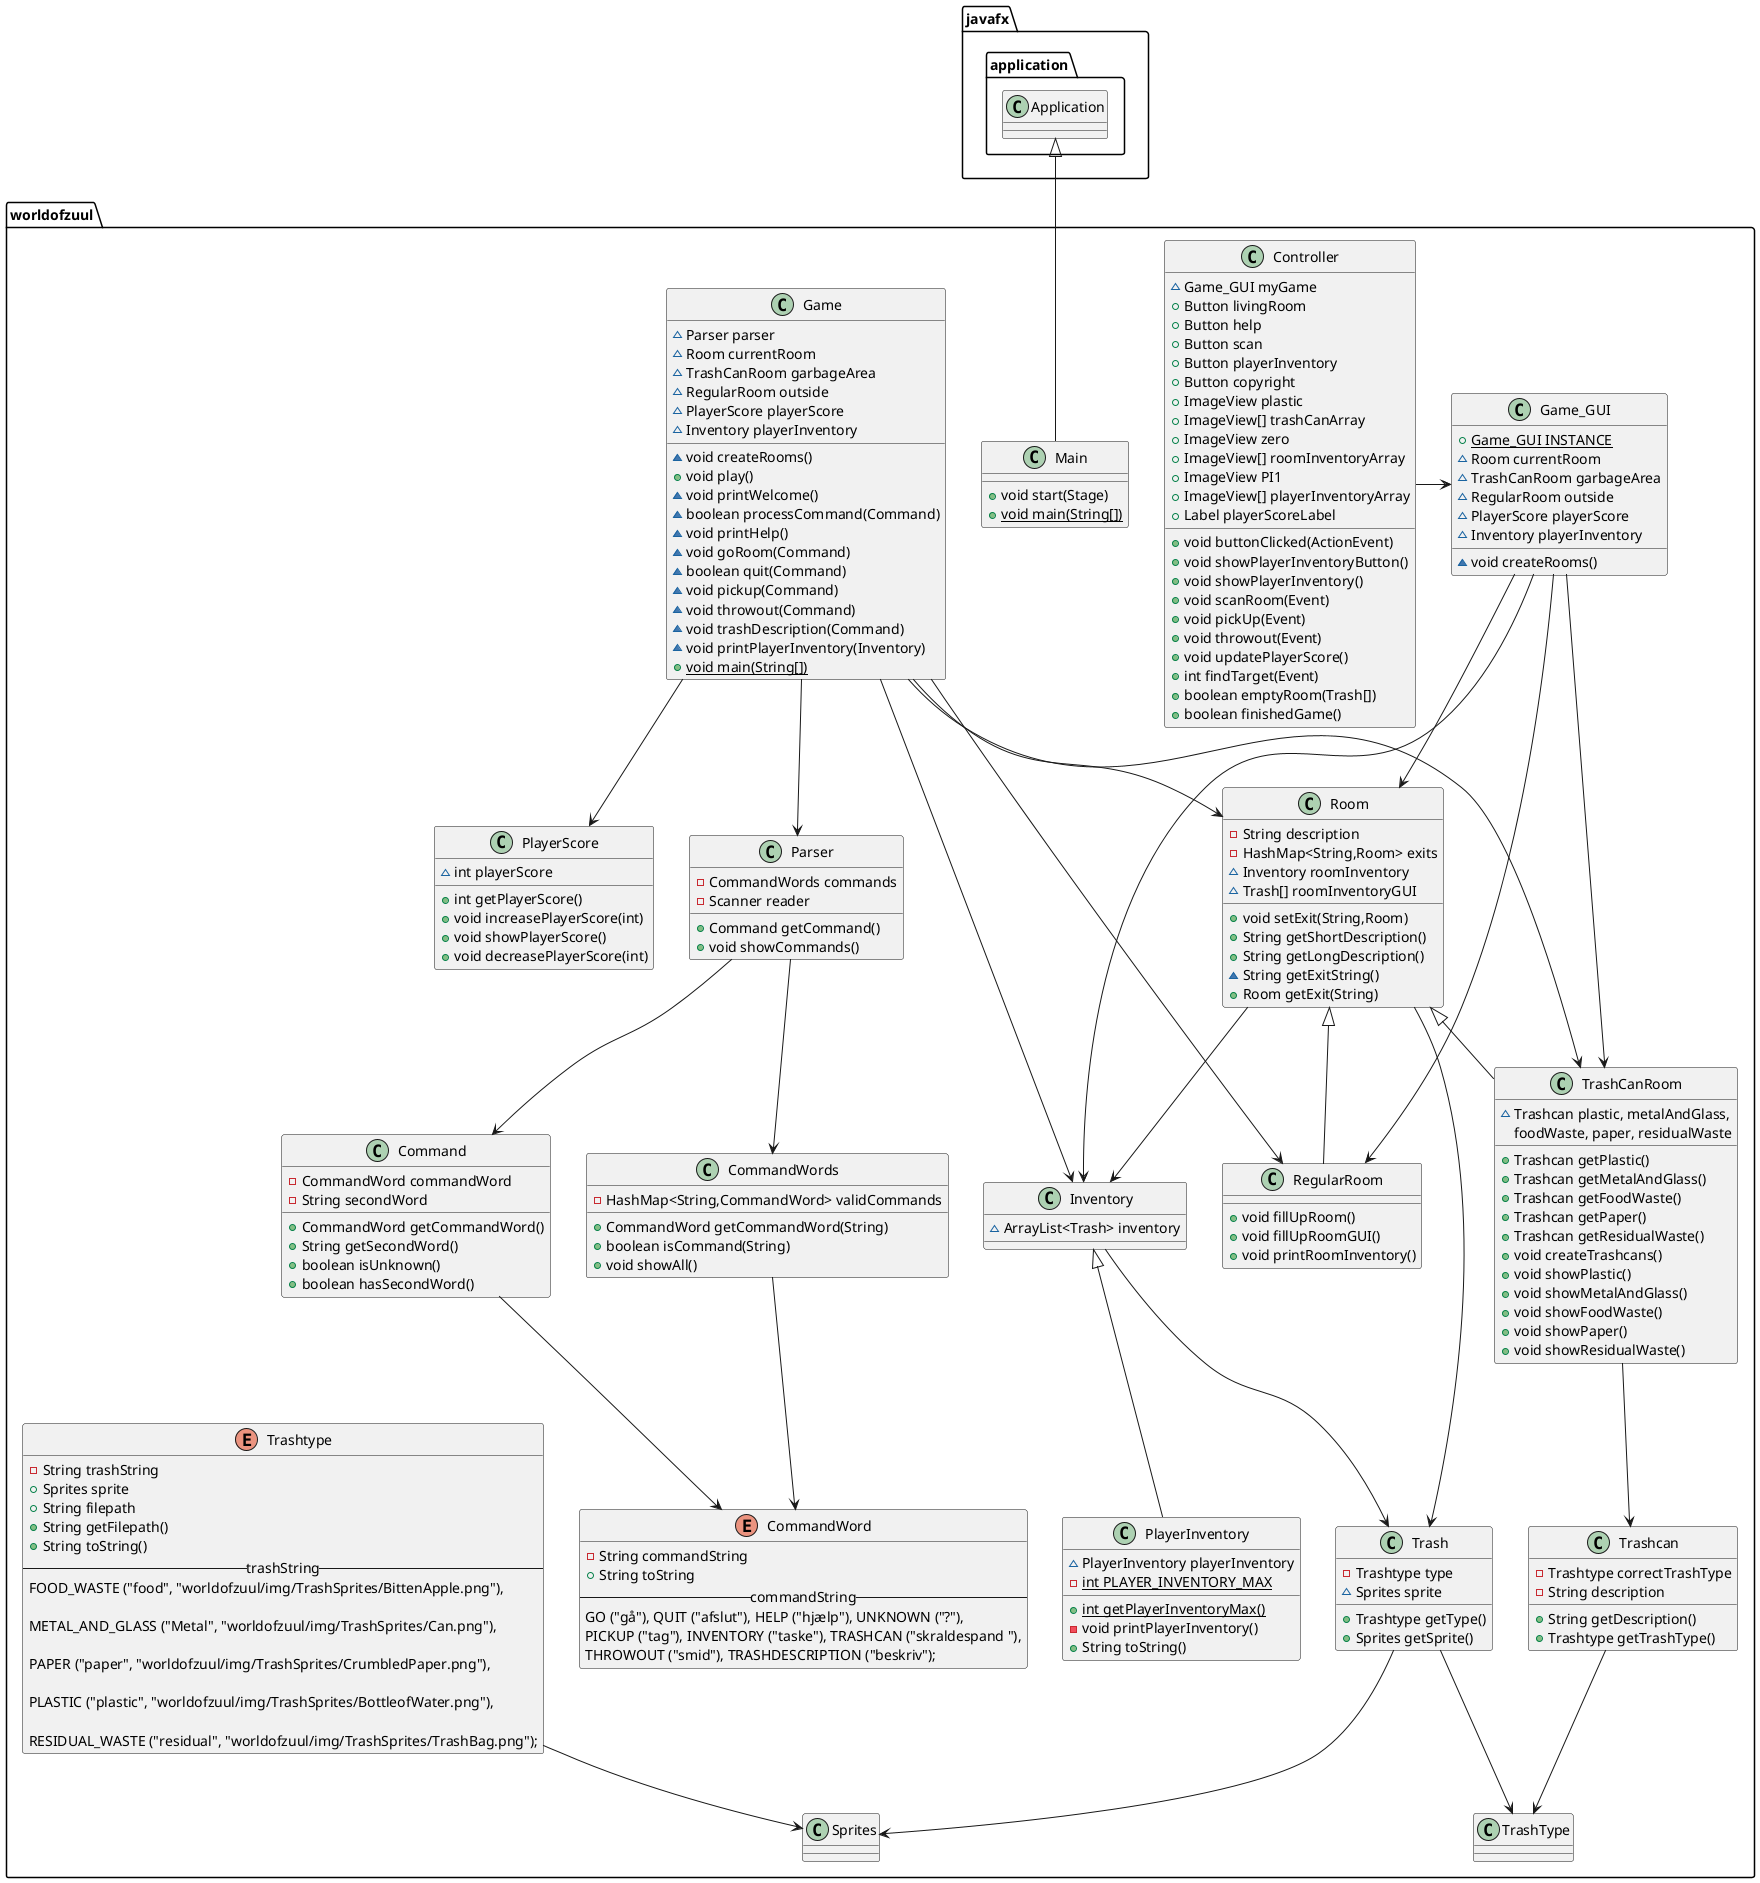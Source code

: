 @startuml

class worldofzuul.Main {
+ void start(Stage)
+ {static} void main(String[])
}
javafx.application.Application <|-- worldofzuul.Main

class worldofzuul.Controller {
~ Game_GUI myGame
+ Button livingRoom
+ Button help
+ Button scan
+ Button playerInventory
+ Button copyright
+ ImageView plastic
+ ImageView[] trashCanArray
+ ImageView zero
+ ImageView[] roomInventoryArray
+ ImageView PI1
+ ImageView[] playerInventoryArray
+ Label playerScoreLabel
+ void buttonClicked(ActionEvent)
+ void showPlayerInventoryButton()
+ void showPlayerInventory()
+ void scanRoom(Event)
+ void pickUp(Event)
+ void throwout(Event)
+ void updatePlayerScore()
+ int findTarget(Event)
+ boolean emptyRoom(Trash[])
+ boolean finishedGame()
}
worldofzuul.Controller -> worldofzuul.Game_GUI

class worldofzuul.Game_GUI {
+ {static} Game_GUI INSTANCE
~ Room currentRoom
~ TrashCanRoom garbageArea
~ RegularRoom outside
~ PlayerScore playerScore
~ Inventory playerInventory
~ void createRooms()
}
worldofzuul.Game_GUI --> worldofzuul.Room
worldofzuul.Game_GUI --> worldofzuul.TrashCanRoom
worldofzuul.Game_GUI --> worldofzuul.RegularRoom
worldofzuul.Game_GUI --> worldofzuul.Inventory

class worldofzuul.Game {
~ Parser parser
~ Room currentRoom
~ TrashCanRoom garbageArea
~ RegularRoom outside
~ PlayerScore playerScore
~ Inventory playerInventory
~ void createRooms()
+ void play()
~ void printWelcome()
~ boolean processCommand(Command)
~ void printHelp()
~ void goRoom(Command)
~ boolean quit(Command)
~ void pickup(Command)
~ void throwout(Command)
~ void trashDescription(Command)
~ void printPlayerInventory(Inventory)
+ {static} void main(String[])
}
worldofzuul.Game --> worldofzuul.Parser
worldofzuul.Game --> worldofzuul.Room
worldofzuul.Game --> worldofzuul.TrashCanRoom
worldofzuul.Game --> worldofzuul.RegularRoom
worldofzuul.Game --> worldofzuul.PlayerScore
worldofzuul.Game --> worldofzuul.Inventory

class worldofzuul.Parser {
- CommandWords commands
- Scanner reader
+ Command getCommand()
+ void showCommands()
}
worldofzuul.Parser --> worldofzuul.Command
worldofzuul.Parser --> worldofzuul.CommandWords

class worldofzuul.Command {
- CommandWord commandWord
- String secondWord
+ CommandWord getCommandWord()
+ String getSecondWord()
+ boolean isUnknown()
+ boolean hasSecondWord()
}
worldofzuul.Command --> worldofzuul.CommandWord

enum worldofzuul.CommandWord {
- String commandString
+ String toString
-- commandString --
GO ("gå"), QUIT ("afslut"), HELP ("hjælp"), UNKNOWN ("?"),
    PICKUP ("tag"), INVENTORY ("taske"), TRASHCAN ("skraldespand "),
    THROWOUT ("smid"), TRASHDESCRIPTION ("beskriv");
}

class worldofzuul.CommandWords {
- HashMap<String,CommandWord> validCommands
+ CommandWord getCommandWord(String)
+ boolean isCommand(String)
+ void showAll()
}
worldofzuul.CommandWords --> worldofzuul.CommandWord

class worldofzuul.Room {
- String description
- HashMap<String,Room> exits
~ Inventory roomInventory
~ Trash[] roomInventoryGUI
+ void setExit(String,Room)
+ String getShortDescription()
+ String getLongDescription()
~ String getExitString()
+ Room getExit(String)
}
worldofzuul.Room <|-- worldofzuul.TrashCanRoom
worldofzuul.Room <|-- worldofzuul.RegularRoom
worldofzuul.Room --> worldofzuul.Inventory
worldofzuul.Room --> worldofzuul.Trash

class worldofzuul.RegularRoom {
+ void fillUpRoom()
+ void fillUpRoomGUI()
+ void printRoomInventory()
}

class worldofzuul.TrashCanRoom {
~ Trashcan plastic, metalAndGlass,
  foodWaste, paper, residualWaste
+ Trashcan getPlastic()
+ Trashcan getMetalAndGlass()
+ Trashcan getFoodWaste()
+ Trashcan getPaper()
+ Trashcan getResidualWaste()
+ void createTrashcans()
+ void showPlastic()
+ void showMetalAndGlass()
+ void showFoodWaste()
+ void showPaper()
+ void showResidualWaste()
}
worldofzuul.TrashCanRoom --> worldofzuul.Trashcan

class worldofzuul.PlayerScore {
~ int playerScore
+ int getPlayerScore()
+ void increasePlayerScore(int)
+ void showPlayerScore()
+ void decreasePlayerScore(int)
}

class worldofzuul.Inventory {
~ ArrayList<Trash> inventory
}
worldofzuul.Inventory --> worldofzuul.Trash

class worldofzuul.PlayerInventory {
~ PlayerInventory playerInventory
- {static} int PLAYER_INVENTORY_MAX
+ {static} int getPlayerInventoryMax()
- void printPlayerInventory()
+ String toString()
}
worldofzuul.Inventory <|-- worldofzuul.PlayerInventory

class worldofzuul.Trash {
- Trashtype type
~ Sprites sprite
+ Trashtype getType()
+ Sprites getSprite()
}
worldofzuul.Trash --> worldofzuul.TrashType
worldofzuul.Trash --> worldofzuul.Sprites

class worldofzuul.Trashcan {
- Trashtype correctTrashType
- String description
+ String getDescription()
+ Trashtype getTrashType()
}
worldofzuul.Trashcan --> worldofzuul.TrashType

enum worldofzuul.Trashtype {
- String trashString
+ Sprites sprite
+ String filepath
+ String getFilepath()
+ String toString()
-- trashString--
FOOD_WASTE ("food", "worldofzuul/img/TrashSprites/BittenApple.png"),

    METAL_AND_GLASS ("Metal", "worldofzuul/img/TrashSprites/Can.png"),

    PAPER ("paper", "worldofzuul/img/TrashSprites/CrumbledPaper.png"),

    PLASTIC ("plastic", "worldofzuul/img/TrashSprites/BottleofWater.png"),

    RESIDUAL_WASTE ("residual", "worldofzuul/img/TrashSprites/TrashBag.png");
}
worldofzuul.Trashtype --> worldofzuul.Sprites
@enduml